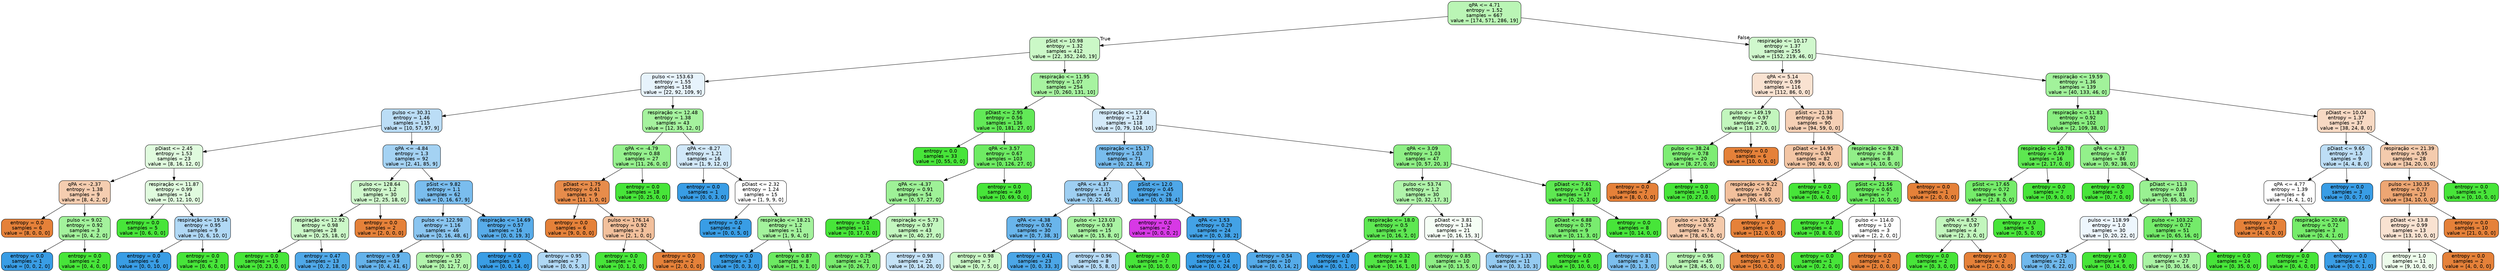 digraph Tree {
node [shape=box, style="filled, rounded", color="black", fontname="helvetica"] ;
edge [fontname="helvetica"] ;
0 [label="qPA <= 4.71\nentropy = 1.52\nsamples = 667\nvalue = [174, 571, 286, 19]", fillcolor="#baf5b5"] ;
1 [label="pSist <= 10.98\nentropy = 1.32\nsamples = 412\nvalue = [22, 352, 240, 19]", fillcolor="#cbf8c7"] ;
0 -> 1 [labeldistance=2.5, labelangle=45, headlabel="True"] ;
2 [label="pulso <= 153.63\nentropy = 1.55\nsamples = 158\nvalue = [22, 92, 109, 9]", fillcolor="#e7f3fc"] ;
1 -> 2 ;
3 [label="pulso <= 30.31\nentropy = 1.46\nsamples = 115\nvalue = [10, 57, 97, 9]", fillcolor="#bbddf6"] ;
2 -> 3 ;
4 [label="pDiast <= 2.45\nentropy = 1.53\nsamples = 23\nvalue = [8, 16, 12, 0]", fillcolor="#e0fbde"] ;
3 -> 4 ;
5 [label="qPA <= -2.37\nentropy = 1.38\nsamples = 9\nvalue = [8, 4, 2, 0]", fillcolor="#f5cdb0"] ;
4 -> 5 ;
6 [label="entropy = 0.0\nsamples = 6\nvalue = [8, 0, 0, 0]", fillcolor="#e58139"] ;
5 -> 6 ;
7 [label="pulso <= 9.02\nentropy = 0.92\nsamples = 3\nvalue = [0, 4, 2, 0]", fillcolor="#a3f29c"] ;
5 -> 7 ;
8 [label="entropy = 0.0\nsamples = 1\nvalue = [0, 0, 2, 0]", fillcolor="#399de5"] ;
7 -> 8 ;
9 [label="entropy = 0.0\nsamples = 2\nvalue = [0, 4, 0, 0]", fillcolor="#47e539"] ;
7 -> 9 ;
10 [label="respiração <= 11.87\nentropy = 0.99\nsamples = 14\nvalue = [0, 12, 10, 0]", fillcolor="#e0fbde"] ;
4 -> 10 ;
11 [label="entropy = 0.0\nsamples = 5\nvalue = [0, 6, 0, 0]", fillcolor="#47e539"] ;
10 -> 11 ;
12 [label="respiração <= 19.54\nentropy = 0.95\nsamples = 9\nvalue = [0, 6, 10, 0]", fillcolor="#b0d8f5"] ;
10 -> 12 ;
13 [label="entropy = 0.0\nsamples = 6\nvalue = [0, 0, 10, 0]", fillcolor="#399de5"] ;
12 -> 13 ;
14 [label="entropy = 0.0\nsamples = 3\nvalue = [0, 6, 0, 0]", fillcolor="#47e539"] ;
12 -> 14 ;
15 [label="qPA <= -4.84\nentropy = 1.3\nsamples = 92\nvalue = [2, 41, 85, 9]", fillcolor="#a4d2f3"] ;
3 -> 15 ;
16 [label="pulso <= 128.64\nentropy = 1.2\nsamples = 30\nvalue = [2, 25, 18, 0]", fillcolor="#cff8cc"] ;
15 -> 16 ;
17 [label="respiração <= 12.92\nentropy = 0.98\nsamples = 28\nvalue = [0, 25, 18, 0]", fillcolor="#cbf8c8"] ;
16 -> 17 ;
18 [label="entropy = 0.0\nsamples = 15\nvalue = [0, 23, 0, 0]", fillcolor="#47e539"] ;
17 -> 18 ;
19 [label="entropy = 0.47\nsamples = 13\nvalue = [0, 2, 18, 0]", fillcolor="#4fa8e8"] ;
17 -> 19 ;
20 [label="entropy = 0.0\nsamples = 2\nvalue = [2, 0, 0, 0]", fillcolor="#e58139"] ;
16 -> 20 ;
21 [label="pSist <= 9.82\nentropy = 1.1\nsamples = 62\nvalue = [0, 16, 67, 9]", fillcolor="#7abdee"] ;
15 -> 21 ;
22 [label="pulso <= 122.98\nentropy = 1.16\nsamples = 46\nvalue = [0, 16, 48, 6]", fillcolor="#8ac5f0"] ;
21 -> 22 ;
23 [label="entropy = 0.9\nsamples = 34\nvalue = [0, 4, 41, 6]", fillcolor="#65b3eb"] ;
22 -> 23 ;
24 [label="entropy = 0.95\nsamples = 12\nvalue = [0, 12, 7, 0]", fillcolor="#b2f4ac"] ;
22 -> 24 ;
25 [label="respiração <= 14.69\nentropy = 0.57\nsamples = 16\nvalue = [0, 0, 19, 3]", fillcolor="#58ace9"] ;
21 -> 25 ;
26 [label="entropy = 0.0\nsamples = 9\nvalue = [0, 0, 14, 0]", fillcolor="#399de5"] ;
25 -> 26 ;
27 [label="entropy = 0.95\nsamples = 7\nvalue = [0, 0, 5, 3]", fillcolor="#b0d8f5"] ;
25 -> 27 ;
28 [label="respiração <= 12.48\nentropy = 1.38\nsamples = 43\nvalue = [12, 35, 12, 0]", fillcolor="#a5f29e"] ;
2 -> 28 ;
29 [label="qPA <= -4.79\nentropy = 0.88\nsamples = 27\nvalue = [11, 26, 0, 0]", fillcolor="#95f08d"] ;
28 -> 29 ;
30 [label="pDiast <= 1.75\nentropy = 0.41\nsamples = 9\nvalue = [11, 1, 0, 0]", fillcolor="#e78c4b"] ;
29 -> 30 ;
31 [label="entropy = 0.0\nsamples = 6\nvalue = [9, 0, 0, 0]", fillcolor="#e58139"] ;
30 -> 31 ;
32 [label="pulso <= 176.14\nentropy = 0.92\nsamples = 3\nvalue = [2, 1, 0, 0]", fillcolor="#f2c09c"] ;
30 -> 32 ;
33 [label="entropy = 0.0\nsamples = 1\nvalue = [0, 1, 0, 0]", fillcolor="#47e539"] ;
32 -> 33 ;
34 [label="entropy = 0.0\nsamples = 2\nvalue = [2, 0, 0, 0]", fillcolor="#e58139"] ;
32 -> 34 ;
35 [label="entropy = 0.0\nsamples = 18\nvalue = [0, 25, 0, 0]", fillcolor="#47e539"] ;
29 -> 35 ;
36 [label="qPA <= -8.27\nentropy = 1.21\nsamples = 16\nvalue = [1, 9, 12, 0]", fillcolor="#d1e8f9"] ;
28 -> 36 ;
37 [label="entropy = 0.0\nsamples = 1\nvalue = [0, 0, 3, 0]", fillcolor="#399de5"] ;
36 -> 37 ;
38 [label="pDiast <= 2.32\nentropy = 1.24\nsamples = 15\nvalue = [1, 9, 9, 0]", fillcolor="#ffffff"] ;
36 -> 38 ;
39 [label="entropy = 0.0\nsamples = 4\nvalue = [0, 0, 5, 0]", fillcolor="#399de5"] ;
38 -> 39 ;
40 [label="respiração <= 18.21\nentropy = 1.2\nsamples = 11\nvalue = [1, 9, 4, 0]", fillcolor="#a3f29c"] ;
38 -> 40 ;
41 [label="entropy = 0.0\nsamples = 3\nvalue = [0, 0, 3, 0]", fillcolor="#399de5"] ;
40 -> 41 ;
42 [label="entropy = 0.87\nsamples = 8\nvalue = [1, 9, 1, 0]", fillcolor="#6cea61"] ;
40 -> 42 ;
43 [label="respiração <= 11.95\nentropy = 1.07\nsamples = 254\nvalue = [0, 260, 131, 10]", fillcolor="#a7f3a0"] ;
1 -> 43 ;
44 [label="pDiast <= 2.95\nentropy = 0.56\nsamples = 136\nvalue = [0, 181, 27, 0]", fillcolor="#62e957"] ;
43 -> 44 ;
45 [label="entropy = 0.0\nsamples = 33\nvalue = [0, 55, 0, 0]", fillcolor="#47e539"] ;
44 -> 45 ;
46 [label="qPA <= 3.57\nentropy = 0.67\nsamples = 103\nvalue = [0, 126, 27, 0]", fillcolor="#6eeb63"] ;
44 -> 46 ;
47 [label="qPA <= -4.37\nentropy = 0.91\nsamples = 54\nvalue = [0, 57, 27, 0]", fillcolor="#9ef197"] ;
46 -> 47 ;
48 [label="entropy = 0.0\nsamples = 11\nvalue = [0, 17, 0, 0]", fillcolor="#47e539"] ;
47 -> 48 ;
49 [label="respiração <= 5.73\nentropy = 0.97\nsamples = 43\nvalue = [0, 40, 27, 0]", fillcolor="#c3f7bf"] ;
47 -> 49 ;
50 [label="entropy = 0.75\nsamples = 21\nvalue = [0, 26, 7, 0]", fillcolor="#79ec6e"] ;
49 -> 50 ;
51 [label="entropy = 0.98\nsamples = 22\nvalue = [0, 14, 20, 0]", fillcolor="#c4e2f7"] ;
49 -> 51 ;
52 [label="entropy = 0.0\nsamples = 49\nvalue = [0, 69, 0, 0]", fillcolor="#47e539"] ;
46 -> 52 ;
53 [label="respiração <= 17.44\nentropy = 1.23\nsamples = 118\nvalue = [0, 79, 104, 10]", fillcolor="#d4eaf9"] ;
43 -> 53 ;
54 [label="respiração <= 15.17\nentropy = 1.03\nsamples = 71\nvalue = [0, 22, 84, 7]", fillcolor="#78bced"] ;
53 -> 54 ;
55 [label="qPA <= 4.37\nentropy = 1.12\nsamples = 45\nvalue = [0, 22, 46, 3]", fillcolor="#9ecff2"] ;
54 -> 55 ;
56 [label="qPA <= -4.38\nentropy = 0.92\nsamples = 30\nvalue = [0, 7, 38, 3]", fillcolor="#69b5eb"] ;
55 -> 56 ;
57 [label="entropy = 0.98\nsamples = 7\nvalue = [0, 7, 5, 0]", fillcolor="#caf8c6"] ;
56 -> 57 ;
58 [label="entropy = 0.41\nsamples = 23\nvalue = [0, 0, 33, 3]", fillcolor="#4ba6e7"] ;
56 -> 58 ;
59 [label="pulso <= 123.03\nentropy = 0.93\nsamples = 15\nvalue = [0, 15, 8, 0]", fillcolor="#a9f3a3"] ;
55 -> 59 ;
60 [label="entropy = 0.96\nsamples = 8\nvalue = [0, 5, 8, 0]", fillcolor="#b5daf5"] ;
59 -> 60 ;
61 [label="entropy = 0.0\nsamples = 7\nvalue = [0, 10, 0, 0]", fillcolor="#47e539"] ;
59 -> 61 ;
62 [label="pSist <= 12.0\nentropy = 0.45\nsamples = 26\nvalue = [0, 0, 38, 4]", fillcolor="#4ea7e8"] ;
54 -> 62 ;
63 [label="entropy = 0.0\nsamples = 2\nvalue = [0, 0, 0, 2]", fillcolor="#d739e5"] ;
62 -> 63 ;
64 [label="qPA <= 1.53\nentropy = 0.29\nsamples = 24\nvalue = [0, 0, 38, 2]", fillcolor="#43a2e6"] ;
62 -> 64 ;
65 [label="entropy = 0.0\nsamples = 14\nvalue = [0, 0, 24, 0]", fillcolor="#399de5"] ;
64 -> 65 ;
66 [label="entropy = 0.54\nsamples = 10\nvalue = [0, 0, 14, 2]", fillcolor="#55abe9"] ;
64 -> 66 ;
67 [label="qPA <= 3.09\nentropy = 1.03\nsamples = 47\nvalue = [0, 57, 20, 3]", fillcolor="#8eef85"] ;
53 -> 67 ;
68 [label="pulso <= 53.74\nentropy = 1.2\nsamples = 30\nvalue = [0, 32, 17, 3]", fillcolor="#b0f4aa"] ;
67 -> 68 ;
69 [label="respiração <= 18.0\nentropy = 0.5\nsamples = 9\nvalue = [0, 16, 2, 0]", fillcolor="#5ee852"] ;
68 -> 69 ;
70 [label="entropy = 0.0\nsamples = 1\nvalue = [0, 0, 1, 0]", fillcolor="#399de5"] ;
69 -> 70 ;
71 [label="entropy = 0.32\nsamples = 8\nvalue = [0, 16, 1, 0]", fillcolor="#52e745"] ;
69 -> 71 ;
72 [label="pDiast <= 3.81\nentropy = 1.34\nsamples = 21\nvalue = [0, 16, 15, 3]", fillcolor="#f5fef5"] ;
68 -> 72 ;
73 [label="entropy = 0.85\nsamples = 10\nvalue = [0, 13, 5, 0]", fillcolor="#8eef85"] ;
72 -> 73 ;
74 [label="entropy = 1.33\nsamples = 11\nvalue = [0, 3, 10, 3]", fillcolor="#94caf1"] ;
72 -> 74 ;
75 [label="pDiast <= 7.61\nentropy = 0.49\nsamples = 17\nvalue = [0, 25, 3, 0]", fillcolor="#5de851"] ;
67 -> 75 ;
76 [label="pDiast <= 6.88\nentropy = 0.75\nsamples = 9\nvalue = [0, 11, 3, 0]", fillcolor="#79ec6f"] ;
75 -> 76 ;
77 [label="entropy = 0.0\nsamples = 6\nvalue = [0, 10, 0, 0]", fillcolor="#47e539"] ;
76 -> 77 ;
78 [label="entropy = 0.81\nsamples = 3\nvalue = [0, 1, 3, 0]", fillcolor="#7bbeee"] ;
76 -> 78 ;
79 [label="entropy = 0.0\nsamples = 8\nvalue = [0, 14, 0, 0]", fillcolor="#47e539"] ;
75 -> 79 ;
80 [label="respiração <= 10.17\nentropy = 1.37\nsamples = 255\nvalue = [152, 219, 46, 0]", fillcolor="#d0f8cd"] ;
0 -> 80 [labeldistance=2.5, labelangle=-45, headlabel="False"] ;
81 [label="qPA <= 5.14\nentropy = 0.99\nsamples = 116\nvalue = [112, 86, 0, 0]", fillcolor="#f9e2d1"] ;
80 -> 81 ;
82 [label="pulso <= 149.19\nentropy = 0.97\nsamples = 26\nvalue = [18, 27, 0, 0]", fillcolor="#c2f6bd"] ;
81 -> 82 ;
83 [label="pulso <= 38.24\nentropy = 0.78\nsamples = 20\nvalue = [8, 27, 0, 0]", fillcolor="#7eed74"] ;
82 -> 83 ;
84 [label="entropy = 0.0\nsamples = 7\nvalue = [8, 0, 0, 0]", fillcolor="#e58139"] ;
83 -> 84 ;
85 [label="entropy = 0.0\nsamples = 13\nvalue = [0, 27, 0, 0]", fillcolor="#47e539"] ;
83 -> 85 ;
86 [label="entropy = 0.0\nsamples = 6\nvalue = [10, 0, 0, 0]", fillcolor="#e58139"] ;
82 -> 86 ;
87 [label="pSist <= 21.33\nentropy = 0.96\nsamples = 90\nvalue = [94, 59, 0, 0]", fillcolor="#f5d0b5"] ;
81 -> 87 ;
88 [label="pDiast <= 14.95\nentropy = 0.94\nsamples = 82\nvalue = [90, 49, 0, 0]", fillcolor="#f3c6a5"] ;
87 -> 88 ;
89 [label="respiração <= 9.22\nentropy = 0.92\nsamples = 80\nvalue = [90, 45, 0, 0]", fillcolor="#f2c09c"] ;
88 -> 89 ;
90 [label="pulso <= 126.72\nentropy = 0.95\nsamples = 74\nvalue = [78, 45, 0, 0]", fillcolor="#f4caab"] ;
89 -> 90 ;
91 [label="entropy = 0.96\nsamples = 45\nvalue = [28, 45, 0, 0]", fillcolor="#b9f5b4"] ;
90 -> 91 ;
92 [label="entropy = 0.0\nsamples = 29\nvalue = [50, 0, 0, 0]", fillcolor="#e58139"] ;
90 -> 92 ;
93 [label="entropy = 0.0\nsamples = 6\nvalue = [12, 0, 0, 0]", fillcolor="#e58139"] ;
89 -> 93 ;
94 [label="entropy = 0.0\nsamples = 2\nvalue = [0, 4, 0, 0]", fillcolor="#47e539"] ;
88 -> 94 ;
95 [label="respiração <= 9.28\nentropy = 0.86\nsamples = 8\nvalue = [4, 10, 0, 0]", fillcolor="#91ef88"] ;
87 -> 95 ;
96 [label="pSist <= 21.56\nentropy = 0.65\nsamples = 7\nvalue = [2, 10, 0, 0]", fillcolor="#6cea61"] ;
95 -> 96 ;
97 [label="entropy = 0.0\nsamples = 4\nvalue = [0, 8, 0, 0]", fillcolor="#47e539"] ;
96 -> 97 ;
98 [label="pulso <= 114.0\nentropy = 1.0\nsamples = 3\nvalue = [2, 2, 0, 0]", fillcolor="#ffffff"] ;
96 -> 98 ;
99 [label="entropy = 0.0\nsamples = 1\nvalue = [0, 2, 0, 0]", fillcolor="#47e539"] ;
98 -> 99 ;
100 [label="entropy = 0.0\nsamples = 2\nvalue = [2, 0, 0, 0]", fillcolor="#e58139"] ;
98 -> 100 ;
101 [label="entropy = 0.0\nsamples = 1\nvalue = [2, 0, 0, 0]", fillcolor="#e58139"] ;
95 -> 101 ;
102 [label="respiração <= 19.59\nentropy = 1.36\nsamples = 139\nvalue = [40, 133, 46, 0]", fillcolor="#a2f29b"] ;
80 -> 102 ;
103 [label="respiração <= 11.83\nentropy = 0.92\nsamples = 102\nvalue = [2, 109, 38, 0]", fillcolor="#89ee80"] ;
102 -> 103 ;
104 [label="respiração <= 10.78\nentropy = 0.49\nsamples = 16\nvalue = [2, 17, 0, 0]", fillcolor="#5de850"] ;
103 -> 104 ;
105 [label="pSist <= 17.65\nentropy = 0.72\nsamples = 9\nvalue = [2, 8, 0, 0]", fillcolor="#75ec6a"] ;
104 -> 105 ;
106 [label="qPA <= 8.52\nentropy = 0.97\nsamples = 4\nvalue = [2, 3, 0, 0]", fillcolor="#c2f6bd"] ;
105 -> 106 ;
107 [label="entropy = 0.0\nsamples = 2\nvalue = [0, 3, 0, 0]", fillcolor="#47e539"] ;
106 -> 107 ;
108 [label="entropy = 0.0\nsamples = 2\nvalue = [2, 0, 0, 0]", fillcolor="#e58139"] ;
106 -> 108 ;
109 [label="entropy = 0.0\nsamples = 5\nvalue = [0, 5, 0, 0]", fillcolor="#47e539"] ;
105 -> 109 ;
110 [label="entropy = 0.0\nsamples = 7\nvalue = [0, 9, 0, 0]", fillcolor="#47e539"] ;
104 -> 110 ;
111 [label="qPA <= 4.73\nentropy = 0.87\nsamples = 86\nvalue = [0, 92, 38, 0]", fillcolor="#93f08b"] ;
103 -> 111 ;
112 [label="entropy = 0.0\nsamples = 5\nvalue = [0, 7, 0, 0]", fillcolor="#47e539"] ;
111 -> 112 ;
113 [label="pDiast <= 11.3\nentropy = 0.89\nsamples = 81\nvalue = [0, 85, 38, 0]", fillcolor="#99f192"] ;
111 -> 113 ;
114 [label="pulso <= 118.99\nentropy = 1.0\nsamples = 30\nvalue = [0, 20, 22, 0]", fillcolor="#edf6fd"] ;
113 -> 114 ;
115 [label="entropy = 0.75\nsamples = 21\nvalue = [0, 6, 22, 0]", fillcolor="#6fb8ec"] ;
114 -> 115 ;
116 [label="entropy = 0.0\nsamples = 9\nvalue = [0, 14, 0, 0]", fillcolor="#47e539"] ;
114 -> 116 ;
117 [label="pulso <= 103.22\nentropy = 0.72\nsamples = 51\nvalue = [0, 65, 16, 0]", fillcolor="#74eb6a"] ;
113 -> 117 ;
118 [label="entropy = 0.93\nsamples = 27\nvalue = [0, 30, 16, 0]", fillcolor="#a9f3a3"] ;
117 -> 118 ;
119 [label="entropy = 0.0\nsamples = 24\nvalue = [0, 35, 0, 0]", fillcolor="#47e539"] ;
117 -> 119 ;
120 [label="pDiast <= 10.04\nentropy = 1.37\nsamples = 37\nvalue = [38, 24, 8, 0]", fillcolor="#f7d9c3"] ;
102 -> 120 ;
121 [label="pDiast <= 9.65\nentropy = 1.5\nsamples = 9\nvalue = [4, 4, 8, 0]", fillcolor="#bddef6"] ;
120 -> 121 ;
122 [label="qPA <= 4.77\nentropy = 1.39\nsamples = 6\nvalue = [4, 4, 1, 0]", fillcolor="#ffffff"] ;
121 -> 122 ;
123 [label="entropy = 0.0\nsamples = 3\nvalue = [4, 0, 0, 0]", fillcolor="#e58139"] ;
122 -> 123 ;
124 [label="respiração <= 20.64\nentropy = 0.72\nsamples = 3\nvalue = [0, 4, 1, 0]", fillcolor="#75ec6a"] ;
122 -> 124 ;
125 [label="entropy = 0.0\nsamples = 2\nvalue = [0, 4, 0, 0]", fillcolor="#47e539"] ;
124 -> 125 ;
126 [label="entropy = 0.0\nsamples = 1\nvalue = [0, 0, 1, 0]", fillcolor="#399de5"] ;
124 -> 126 ;
127 [label="entropy = 0.0\nsamples = 3\nvalue = [0, 0, 7, 0]", fillcolor="#399de5"] ;
121 -> 127 ;
128 [label="respiração <= 21.39\nentropy = 0.95\nsamples = 28\nvalue = [34, 20, 0, 0]", fillcolor="#f4cbad"] ;
120 -> 128 ;
129 [label="pulso <= 130.35\nentropy = 0.77\nsamples = 23\nvalue = [34, 10, 0, 0]", fillcolor="#eda673"] ;
128 -> 129 ;
130 [label="pDiast <= 13.8\nentropy = 0.99\nsamples = 13\nvalue = [13, 10, 0, 0]", fillcolor="#f9e2d1"] ;
129 -> 130 ;
131 [label="entropy = 1.0\nsamples = 11\nvalue = [9, 10, 0, 0]", fillcolor="#edfceb"] ;
130 -> 131 ;
132 [label="entropy = 0.0\nsamples = 2\nvalue = [4, 0, 0, 0]", fillcolor="#e58139"] ;
130 -> 132 ;
133 [label="entropy = 0.0\nsamples = 10\nvalue = [21, 0, 0, 0]", fillcolor="#e58139"] ;
129 -> 133 ;
134 [label="entropy = 0.0\nsamples = 5\nvalue = [0, 10, 0, 0]", fillcolor="#47e539"] ;
128 -> 134 ;
}